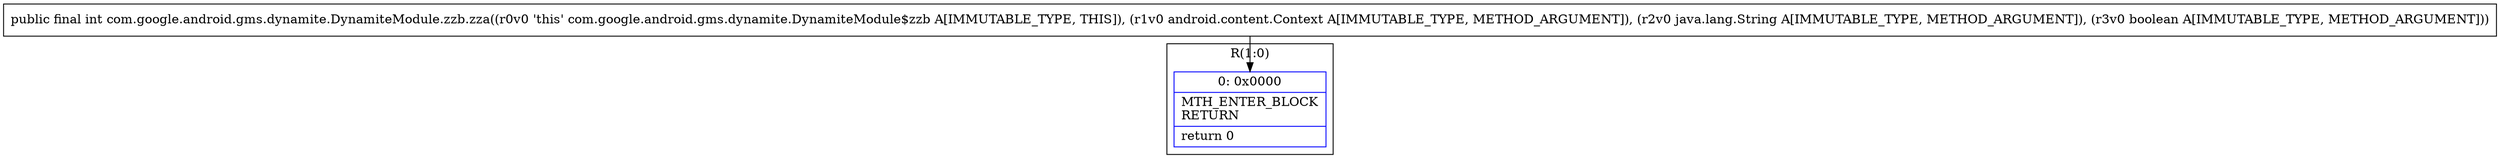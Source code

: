 digraph "CFG forcom.google.android.gms.dynamite.DynamiteModule.zzb.zza(Landroid\/content\/Context;Ljava\/lang\/String;Z)I" {
subgraph cluster_Region_1104608162 {
label = "R(1:0)";
node [shape=record,color=blue];
Node_0 [shape=record,label="{0\:\ 0x0000|MTH_ENTER_BLOCK\lRETURN\l|return 0\l}"];
}
MethodNode[shape=record,label="{public final int com.google.android.gms.dynamite.DynamiteModule.zzb.zza((r0v0 'this' com.google.android.gms.dynamite.DynamiteModule$zzb A[IMMUTABLE_TYPE, THIS]), (r1v0 android.content.Context A[IMMUTABLE_TYPE, METHOD_ARGUMENT]), (r2v0 java.lang.String A[IMMUTABLE_TYPE, METHOD_ARGUMENT]), (r3v0 boolean A[IMMUTABLE_TYPE, METHOD_ARGUMENT])) }"];
MethodNode -> Node_0;
}

